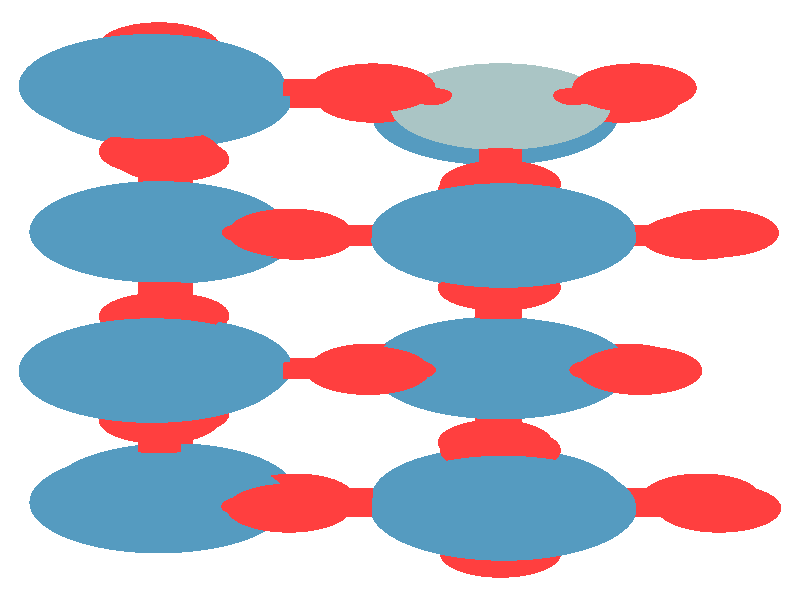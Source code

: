 #include "colors.inc"
#include "finish.inc"

global_settings {assumed_gamma 1 max_trace_level 6}
background {color White}
camera {perspective
  right -7.20*x up 13.78*y
  direction 50.00*z
  location <0,0,50.00> look_at <0,0,0>}
light_source {<  2.00,   3.00,  40.00> color White
  area_light <0.70, 0, 0>, <0, 0.70, 0>, 3, 3
  adaptive 1 jitter}

#declare simple = finish {phong 0.7}
#declare pale = finish {ambient .5 diffuse .85 roughness .001 specular 0.200 }
#declare intermediate = finish {ambient 0.3 diffuse 0.6 specular 0.10 roughness 0.04 }
#declare vmd = finish {ambient .0 diffuse .65 phong 0.1 phong_size 40. specular 0.500 }
#declare jmol = finish {ambient .2 diffuse .6 specular 1 roughness .001 metallic}
#declare ase2 = finish {ambient 0.05 brilliance 3 diffuse 0.6 metallic specular 0.70 roughness 0.04 reflection 0.15}
#declare ase3 = finish {ambient .15 brilliance 2 diffuse .6 metallic specular 1. roughness .001 reflection .0}
#declare glass = finish {ambient .05 diffuse .3 specular 1. roughness .001}
#declare glass2 = finish {ambient .0 diffuse .3 specular 1. reflection .25 roughness .001}
#declare Rcell = 0.100;
#declare Rbond = 0.200;

#macro atom(LOC, R, COL, TRANS, FIN)
  sphere{LOC, R texture{pigment{color COL transmit TRANS} finish{FIN}}}
#end
#macro constrain(LOC, R, COL, TRANS FIN)
union{torus{R, Rcell rotate 45*z texture{pigment{color COL transmit TRANS} finish{FIN}}}
      torus{R, Rcell rotate -45*z texture{pigment{color COL transmit TRANS} finish{FIN}}}
      translate LOC}
#end

atom(<  0.93,  -6.00,  -4.38>, 0.56, rgb <1.00, 0.05, 0.05>, 0.0, ase3) // #0 
atom(<  0.93,  -6.00,  -1.46>, 0.56, rgb <1.00, 0.05, 0.05>, 0.0, ase3) // #1 
atom(< -1.00,  -4.78,  -2.92>, 0.56, rgb <1.00, 0.05, 0.05>, 0.0, ase3) // #2 
atom(< -1.00,  -4.78,   0.00>, 0.56, rgb <1.00, 0.05, 0.05>, 0.0, ase3) // #3 
atom(<  2.87,  -4.78,  -2.92>, 0.56, rgb <1.00, 0.05, 0.05>, 0.0, ase3) // #4 
atom(<  2.87,  -4.78,   0.00>, 0.56, rgb <1.00, 0.05, 0.05>, 0.0, ase3) // #5 
atom(<  0.93,  -3.55,  -4.38>, 0.56, rgb <1.00, 0.05, 0.05>, 0.0, ase3) // #6 
atom(<  0.93,  -3.55,  -1.46>, 0.56, rgb <1.00, 0.05, 0.05>, 0.0, ase3) // #7 
atom(< -2.23,  -2.84,  -4.38>, 0.56, rgb <1.00, 0.05, 0.05>, 0.0, ase3) // #8 
atom(< -2.23,  -2.84,  -1.46>, 0.56, rgb <1.00, 0.05, 0.05>, 0.0, ase3) // #9 
atom(< -0.29,  -1.62,  -2.92>, 0.56, rgb <1.00, 0.05, 0.05>, 0.0, ase3) // #10 
atom(< -0.29,  -1.62,   0.00>, 0.56, rgb <1.00, 0.05, 0.05>, 0.0, ase3) // #11 
atom(<  2.16,  -1.62,  -2.92>, 0.56, rgb <1.00, 0.05, 0.05>, 0.0, ase3) // #12 
atom(<  2.16,  -1.62,   0.00>, 0.56, rgb <1.00, 0.05, 0.05>, 0.0, ase3) // #13 
atom(< -2.23,  -0.39,  -4.38>, 0.56, rgb <1.00, 0.05, 0.05>, 0.0, ase3) // #14 
atom(< -2.23,  -0.39,  -1.46>, 0.56, rgb <1.00, 0.05, 0.05>, 0.0, ase3) // #15 
atom(<  0.93,   0.30,  -4.38>, 0.56, rgb <1.00, 0.05, 0.05>, 0.0, ase3) // #16 
atom(<  0.93,   0.30,  -1.46>, 0.56, rgb <1.00, 0.05, 0.05>, 0.0, ase3) // #17 
atom(< -0.99,   1.54,  -2.92>, 0.56, rgb <1.00, 0.05, 0.05>, 0.0, ase3) // #18 
atom(< -0.99,   1.54,  -0.00>, 0.56, rgb <1.00, 0.05, 0.05>, 0.0, ase3) // #19 
atom(<  2.85,   1.54,  -2.92>, 0.56, rgb <1.00, 0.05, 0.05>, 0.0, ase3) // #20 
atom(<  2.85,   1.54,  -0.00>, 0.56, rgb <1.00, 0.05, 0.05>, 0.0, ase3) // #21 
atom(<  0.93,   2.74,  -4.38>, 0.56, rgb <1.00, 0.05, 0.05>, 0.0, ase3) // #22 
atom(<  0.93,   2.74,  -1.46>, 0.56, rgb <1.00, 0.05, 0.05>, 0.0, ase3) // #23 
atom(< -2.23,   3.51,  -4.38>, 0.56, rgb <1.00, 0.05, 0.05>, 0.0, ase3) // #24 
atom(< -2.23,   3.51,  -1.46>, 0.56, rgb <1.00, 0.05, 0.05>, 0.0, ase3) // #25 
atom(< -0.24,   4.87,  -2.92>, 0.56, rgb <1.00, 0.05, 0.05>, 0.0, ase3) // #26 
atom(< -0.24,   4.87,  -0.00>, 0.56, rgb <1.00, 0.05, 0.05>, 0.0, ase3) // #27 
atom(<  2.11,   4.87,  -2.92>, 0.56, rgb <1.00, 0.05, 0.05>, 0.0, ase3) // #28 
atom(<  2.11,   4.87,  -0.00>, 0.56, rgb <1.00, 0.05, 0.05>, 0.0, ase3) // #29 
atom(< -2.23,   6.00,  -4.38>, 0.56, rgb <1.00, 0.05, 0.05>, 0.0, ase3) // #30 
atom(< -2.23,   6.00,  -1.46>, 0.56, rgb <1.00, 0.05, 0.05>, 0.0, ase3) // #31 
atom(< -2.23,  -4.78,  -4.38>, 1.20, rgb <0.09, 0.33, 0.53>, 0.0, ase3) // #32 
atom(< -2.23,  -4.78,  -1.46>, 1.20, rgb <0.09, 0.33, 0.53>, 0.0, ase3) // #33 
atom(<  0.93,  -4.78,  -2.92>, 1.20, rgb <0.09, 0.33, 0.53>, 0.0, ase3) // #34 
atom(<  0.93,  -4.78,   0.00>, 1.20, rgb <0.09, 0.33, 0.53>, 0.0, ase3) // #35 
atom(< -2.23,  -1.62,  -2.92>, 1.20, rgb <0.09, 0.33, 0.53>, 0.0, ase3) // #36 
atom(< -2.23,  -1.62,   0.00>, 1.20, rgb <0.09, 0.33, 0.53>, 0.0, ase3) // #37 
atom(<  0.93,  -1.62,  -4.38>, 1.20, rgb <0.09, 0.33, 0.53>, 0.0, ase3) // #38 
atom(<  0.93,  -1.62,  -1.46>, 1.20, rgb <0.09, 0.33, 0.53>, 0.0, ase3) // #39 
atom(< -2.23,   1.61,  -4.38>, 1.20, rgb <0.09, 0.33, 0.53>, 0.0, ase3) // #40 
atom(< -2.23,   1.61,  -1.46>, 1.20, rgb <0.09, 0.33, 0.53>, 0.0, ase3) // #41 
atom(<  0.93,   1.48,  -2.92>, 1.20, rgb <0.09, 0.33, 0.53>, 0.0, ase3) // #42 
atom(<  0.93,   1.48,  -0.00>, 1.20, rgb <0.09, 0.33, 0.53>, 0.0, ase3) // #43 
atom(< -2.23,   4.90,  -2.92>, 1.20, rgb <0.09, 0.33, 0.53>, 0.0, ase3) // #44 
atom(< -2.23,   4.90,  -0.00>, 1.20, rgb <0.09, 0.33, 0.53>, 0.0, ase3) // #45 
atom(<  0.93,   4.57,  -4.38>, 1.20, rgb <0.09, 0.33, 0.53>, 0.0, ase3) // #46 
atom(<  0.93,   4.57,  -1.46>, 1.02, rgb <0.40, 0.56, 0.56>, 0.0, ase3) // #47 
cylinder {< -2.23,  -4.78,  -4.38>, < -1.62,  -4.78,  -3.65>, Rbond texture{pigment {color rgb <0.09, 0.33, 0.53> transmit 0.0} finish{ase3}}}
cylinder {< -1.00,  -4.78,  -2.92>, < -1.62,  -4.78,  -3.65>, Rbond texture{pigment {color rgb <1.00, 0.05, 0.05> transmit 0.0} finish{ase3}}}
cylinder {< -2.23,  -4.78,  -4.38>, < -2.23,  -3.81,  -4.38>, Rbond texture{pigment {color rgb <0.09, 0.33, 0.53> transmit 0.0} finish{ase3}}}
cylinder {< -2.23,  -2.84,  -4.38>, < -2.23,  -3.81,  -4.38>, Rbond texture{pigment {color rgb <1.00, 0.05, 0.05> transmit 0.0} finish{ase3}}}
cylinder {< -2.23,  -4.78,  -1.46>, < -1.62,  -4.78,  -2.19>, Rbond texture{pigment {color rgb <0.09, 0.33, 0.53> transmit 0.0} finish{ase3}}}
cylinder {< -1.00,  -4.78,  -2.92>, < -1.62,  -4.78,  -2.19>, Rbond texture{pigment {color rgb <1.00, 0.05, 0.05> transmit 0.0} finish{ase3}}}
cylinder {< -2.23,  -4.78,  -1.46>, < -1.62,  -4.78,  -0.73>, Rbond texture{pigment {color rgb <0.09, 0.33, 0.53> transmit 0.0} finish{ase3}}}
cylinder {< -1.00,  -4.78,   0.00>, < -1.62,  -4.78,  -0.73>, Rbond texture{pigment {color rgb <1.00, 0.05, 0.05> transmit 0.0} finish{ase3}}}
cylinder {< -2.23,  -4.78,  -1.46>, < -2.23,  -3.81,  -1.46>, Rbond texture{pigment {color rgb <0.09, 0.33, 0.53> transmit 0.0} finish{ase3}}}
cylinder {< -2.23,  -2.84,  -1.46>, < -2.23,  -3.81,  -1.46>, Rbond texture{pigment {color rgb <1.00, 0.05, 0.05> transmit 0.0} finish{ase3}}}
cylinder {<  0.93,  -4.78,  -2.92>, <  0.93,  -5.39,  -3.65>, Rbond texture{pigment {color rgb <0.09, 0.33, 0.53> transmit 0.0} finish{ase3}}}
cylinder {<  0.93,  -6.00,  -4.38>, <  0.93,  -5.39,  -3.65>, Rbond texture{pigment {color rgb <1.00, 0.05, 0.05> transmit 0.0} finish{ase3}}}
cylinder {<  0.93,  -4.78,  -2.92>, <  0.93,  -5.39,  -2.19>, Rbond texture{pigment {color rgb <0.09, 0.33, 0.53> transmit 0.0} finish{ase3}}}
cylinder {<  0.93,  -6.00,  -1.46>, <  0.93,  -5.39,  -2.19>, Rbond texture{pigment {color rgb <1.00, 0.05, 0.05> transmit 0.0} finish{ase3}}}
cylinder {<  0.93,  -4.78,  -2.92>, < -0.04,  -4.78,  -2.92>, Rbond texture{pigment {color rgb <0.09, 0.33, 0.53> transmit 0.0} finish{ase3}}}
cylinder {< -1.00,  -4.78,  -2.92>, < -0.04,  -4.78,  -2.92>, Rbond texture{pigment {color rgb <1.00, 0.05, 0.05> transmit 0.0} finish{ase3}}}
cylinder {<  0.93,  -4.78,  -2.92>, <  1.90,  -4.78,  -2.92>, Rbond texture{pigment {color rgb <0.09, 0.33, 0.53> transmit 0.0} finish{ase3}}}
cylinder {<  2.87,  -4.78,  -2.92>, <  1.90,  -4.78,  -2.92>, Rbond texture{pigment {color rgb <1.00, 0.05, 0.05> transmit 0.0} finish{ase3}}}
cylinder {<  0.93,  -4.78,  -2.92>, <  0.93,  -4.16,  -3.65>, Rbond texture{pigment {color rgb <0.09, 0.33, 0.53> transmit 0.0} finish{ase3}}}
cylinder {<  0.93,  -3.55,  -4.38>, <  0.93,  -4.16,  -3.65>, Rbond texture{pigment {color rgb <1.00, 0.05, 0.05> transmit 0.0} finish{ase3}}}
cylinder {<  0.93,  -4.78,  -2.92>, <  0.93,  -4.16,  -2.19>, Rbond texture{pigment {color rgb <0.09, 0.33, 0.53> transmit 0.0} finish{ase3}}}
cylinder {<  0.93,  -3.55,  -1.46>, <  0.93,  -4.16,  -2.19>, Rbond texture{pigment {color rgb <1.00, 0.05, 0.05> transmit 0.0} finish{ase3}}}
cylinder {<  0.93,  -4.78,   0.00>, <  0.93,  -5.39,  -0.73>, Rbond texture{pigment {color rgb <0.09, 0.33, 0.53> transmit 0.0} finish{ase3}}}
cylinder {<  0.93,  -6.00,  -1.46>, <  0.93,  -5.39,  -0.73>, Rbond texture{pigment {color rgb <1.00, 0.05, 0.05> transmit 0.0} finish{ase3}}}
cylinder {<  0.93,  -4.78,   0.00>, < -0.04,  -4.78,   0.00>, Rbond texture{pigment {color rgb <0.09, 0.33, 0.53> transmit 0.0} finish{ase3}}}
cylinder {< -1.00,  -4.78,   0.00>, < -0.04,  -4.78,   0.00>, Rbond texture{pigment {color rgb <1.00, 0.05, 0.05> transmit 0.0} finish{ase3}}}
cylinder {<  0.93,  -4.78,   0.00>, <  1.90,  -4.78,   0.00>, Rbond texture{pigment {color rgb <0.09, 0.33, 0.53> transmit 0.0} finish{ase3}}}
cylinder {<  2.87,  -4.78,   0.00>, <  1.90,  -4.78,   0.00>, Rbond texture{pigment {color rgb <1.00, 0.05, 0.05> transmit 0.0} finish{ase3}}}
cylinder {<  0.93,  -4.78,   0.00>, <  0.93,  -4.16,  -0.73>, Rbond texture{pigment {color rgb <0.09, 0.33, 0.53> transmit 0.0} finish{ase3}}}
cylinder {<  0.93,  -3.55,  -1.46>, <  0.93,  -4.16,  -0.73>, Rbond texture{pigment {color rgb <1.00, 0.05, 0.05> transmit 0.0} finish{ase3}}}
cylinder {< -2.23,  -1.62,  -2.92>, < -2.23,  -2.23,  -3.65>, Rbond texture{pigment {color rgb <0.09, 0.33, 0.53> transmit 0.0} finish{ase3}}}
cylinder {< -2.23,  -2.84,  -4.38>, < -2.23,  -2.23,  -3.65>, Rbond texture{pigment {color rgb <1.00, 0.05, 0.05> transmit 0.0} finish{ase3}}}
cylinder {< -2.23,  -1.62,  -2.92>, < -2.23,  -2.23,  -2.19>, Rbond texture{pigment {color rgb <0.09, 0.33, 0.53> transmit 0.0} finish{ase3}}}
cylinder {< -2.23,  -2.84,  -1.46>, < -2.23,  -2.23,  -2.19>, Rbond texture{pigment {color rgb <1.00, 0.05, 0.05> transmit 0.0} finish{ase3}}}
cylinder {< -2.23,  -1.62,  -2.92>, < -1.26,  -1.62,  -2.92>, Rbond texture{pigment {color rgb <0.09, 0.33, 0.53> transmit 0.0} finish{ase3}}}
cylinder {< -0.29,  -1.62,  -2.92>, < -1.26,  -1.62,  -2.92>, Rbond texture{pigment {color rgb <1.00, 0.05, 0.05> transmit 0.0} finish{ase3}}}
cylinder {< -2.23,  -1.62,  -2.92>, < -2.23,  -1.01,  -3.65>, Rbond texture{pigment {color rgb <0.09, 0.33, 0.53> transmit 0.0} finish{ase3}}}
cylinder {< -2.23,  -0.39,  -4.38>, < -2.23,  -1.01,  -3.65>, Rbond texture{pigment {color rgb <1.00, 0.05, 0.05> transmit 0.0} finish{ase3}}}
cylinder {< -2.23,  -1.62,  -2.92>, < -2.23,  -1.01,  -2.19>, Rbond texture{pigment {color rgb <0.09, 0.33, 0.53> transmit 0.0} finish{ase3}}}
cylinder {< -2.23,  -0.39,  -1.46>, < -2.23,  -1.01,  -2.19>, Rbond texture{pigment {color rgb <1.00, 0.05, 0.05> transmit 0.0} finish{ase3}}}
cylinder {< -2.23,  -1.62,   0.00>, < -2.23,  -2.23,  -0.73>, Rbond texture{pigment {color rgb <0.09, 0.33, 0.53> transmit 0.0} finish{ase3}}}
cylinder {< -2.23,  -2.84,  -1.46>, < -2.23,  -2.23,  -0.73>, Rbond texture{pigment {color rgb <1.00, 0.05, 0.05> transmit 0.0} finish{ase3}}}
cylinder {< -2.23,  -1.62,   0.00>, < -1.26,  -1.62,   0.00>, Rbond texture{pigment {color rgb <0.09, 0.33, 0.53> transmit 0.0} finish{ase3}}}
cylinder {< -0.29,  -1.62,   0.00>, < -1.26,  -1.62,   0.00>, Rbond texture{pigment {color rgb <1.00, 0.05, 0.05> transmit 0.0} finish{ase3}}}
cylinder {< -2.23,  -1.62,   0.00>, < -2.23,  -1.01,  -0.73>, Rbond texture{pigment {color rgb <0.09, 0.33, 0.53> transmit 0.0} finish{ase3}}}
cylinder {< -2.23,  -0.39,  -1.46>, < -2.23,  -1.01,  -0.73>, Rbond texture{pigment {color rgb <1.00, 0.05, 0.05> transmit 0.0} finish{ase3}}}
cylinder {<  0.93,  -1.62,  -4.38>, <  0.93,  -2.58,  -4.38>, Rbond texture{pigment {color rgb <0.09, 0.33, 0.53> transmit 0.0} finish{ase3}}}
cylinder {<  0.93,  -3.55,  -4.38>, <  0.93,  -2.58,  -4.38>, Rbond texture{pigment {color rgb <1.00, 0.05, 0.05> transmit 0.0} finish{ase3}}}
cylinder {<  0.93,  -1.62,  -4.38>, <  0.32,  -1.62,  -3.65>, Rbond texture{pigment {color rgb <0.09, 0.33, 0.53> transmit 0.0} finish{ase3}}}
cylinder {< -0.29,  -1.62,  -2.92>, <  0.32,  -1.62,  -3.65>, Rbond texture{pigment {color rgb <1.00, 0.05, 0.05> transmit 0.0} finish{ase3}}}
cylinder {<  0.93,  -1.62,  -4.38>, <  1.54,  -1.62,  -3.65>, Rbond texture{pigment {color rgb <0.09, 0.33, 0.53> transmit 0.0} finish{ase3}}}
cylinder {<  2.16,  -1.62,  -2.92>, <  1.54,  -1.62,  -3.65>, Rbond texture{pigment {color rgb <1.00, 0.05, 0.05> transmit 0.0} finish{ase3}}}
cylinder {<  0.93,  -1.62,  -4.38>, <  0.93,  -0.66,  -4.38>, Rbond texture{pigment {color rgb <0.09, 0.33, 0.53> transmit 0.0} finish{ase3}}}
cylinder {<  0.93,   0.30,  -4.38>, <  0.93,  -0.66,  -4.38>, Rbond texture{pigment {color rgb <1.00, 0.05, 0.05> transmit 0.0} finish{ase3}}}
cylinder {<  0.93,  -1.62,  -1.46>, <  0.93,  -2.58,  -1.46>, Rbond texture{pigment {color rgb <0.09, 0.33, 0.53> transmit 0.0} finish{ase3}}}
cylinder {<  0.93,  -3.55,  -1.46>, <  0.93,  -2.58,  -1.46>, Rbond texture{pigment {color rgb <1.00, 0.05, 0.05> transmit 0.0} finish{ase3}}}
cylinder {<  0.93,  -1.62,  -1.46>, <  0.32,  -1.62,  -2.19>, Rbond texture{pigment {color rgb <0.09, 0.33, 0.53> transmit 0.0} finish{ase3}}}
cylinder {< -0.29,  -1.62,  -2.92>, <  0.32,  -1.62,  -2.19>, Rbond texture{pigment {color rgb <1.00, 0.05, 0.05> transmit 0.0} finish{ase3}}}
cylinder {<  0.93,  -1.62,  -1.46>, <  0.32,  -1.62,  -0.73>, Rbond texture{pigment {color rgb <0.09, 0.33, 0.53> transmit 0.0} finish{ase3}}}
cylinder {< -0.29,  -1.62,   0.00>, <  0.32,  -1.62,  -0.73>, Rbond texture{pigment {color rgb <1.00, 0.05, 0.05> transmit 0.0} finish{ase3}}}
cylinder {<  0.93,  -1.62,  -1.46>, <  1.54,  -1.62,  -2.19>, Rbond texture{pigment {color rgb <0.09, 0.33, 0.53> transmit 0.0} finish{ase3}}}
cylinder {<  2.16,  -1.62,  -2.92>, <  1.54,  -1.62,  -2.19>, Rbond texture{pigment {color rgb <1.00, 0.05, 0.05> transmit 0.0} finish{ase3}}}
cylinder {<  0.93,  -1.62,  -1.46>, <  1.54,  -1.62,  -0.73>, Rbond texture{pigment {color rgb <0.09, 0.33, 0.53> transmit 0.0} finish{ase3}}}
cylinder {<  2.16,  -1.62,   0.00>, <  1.54,  -1.62,  -0.73>, Rbond texture{pigment {color rgb <1.00, 0.05, 0.05> transmit 0.0} finish{ase3}}}
cylinder {<  0.93,  -1.62,  -1.46>, <  0.93,  -0.66,  -1.46>, Rbond texture{pigment {color rgb <0.09, 0.33, 0.53> transmit 0.0} finish{ase3}}}
cylinder {<  0.93,   0.30,  -1.46>, <  0.93,  -0.66,  -1.46>, Rbond texture{pigment {color rgb <1.00, 0.05, 0.05> transmit 0.0} finish{ase3}}}
cylinder {< -2.23,   1.61,  -4.38>, < -2.23,   0.61,  -4.38>, Rbond texture{pigment {color rgb <0.09, 0.33, 0.53> transmit 0.0} finish{ase3}}}
cylinder {< -2.23,  -0.39,  -4.38>, < -2.23,   0.61,  -4.38>, Rbond texture{pigment {color rgb <1.00, 0.05, 0.05> transmit 0.0} finish{ase3}}}
cylinder {< -2.23,   1.61,  -4.38>, < -1.61,   1.57,  -3.65>, Rbond texture{pigment {color rgb <0.09, 0.33, 0.53> transmit 0.0} finish{ase3}}}
cylinder {< -0.99,   1.54,  -2.92>, < -1.61,   1.57,  -3.65>, Rbond texture{pigment {color rgb <1.00, 0.05, 0.05> transmit 0.0} finish{ase3}}}
cylinder {< -2.23,   1.61,  -4.38>, < -2.23,   2.56,  -4.38>, Rbond texture{pigment {color rgb <0.09, 0.33, 0.53> transmit 0.0} finish{ase3}}}
cylinder {< -2.23,   3.51,  -4.38>, < -2.23,   2.56,  -4.38>, Rbond texture{pigment {color rgb <1.00, 0.05, 0.05> transmit 0.0} finish{ase3}}}
cylinder {< -2.23,   1.61,  -1.46>, < -2.23,   0.61,  -1.46>, Rbond texture{pigment {color rgb <0.09, 0.33, 0.53> transmit 0.0} finish{ase3}}}
cylinder {< -2.23,  -0.39,  -1.46>, < -2.23,   0.61,  -1.46>, Rbond texture{pigment {color rgb <1.00, 0.05, 0.05> transmit 0.0} finish{ase3}}}
cylinder {< -2.23,   1.61,  -1.46>, < -1.61,   1.57,  -2.19>, Rbond texture{pigment {color rgb <0.09, 0.33, 0.53> transmit 0.0} finish{ase3}}}
cylinder {< -0.99,   1.54,  -2.92>, < -1.61,   1.57,  -2.19>, Rbond texture{pigment {color rgb <1.00, 0.05, 0.05> transmit 0.0} finish{ase3}}}
cylinder {< -2.23,   1.61,  -1.46>, < -1.61,   1.57,  -0.73>, Rbond texture{pigment {color rgb <0.09, 0.33, 0.53> transmit 0.0} finish{ase3}}}
cylinder {< -0.99,   1.54,  -0.00>, < -1.61,   1.57,  -0.73>, Rbond texture{pigment {color rgb <1.00, 0.05, 0.05> transmit 0.0} finish{ase3}}}
cylinder {< -2.23,   1.61,  -1.46>, < -2.23,   2.56,  -1.46>, Rbond texture{pigment {color rgb <0.09, 0.33, 0.53> transmit 0.0} finish{ase3}}}
cylinder {< -2.23,   3.51,  -1.46>, < -2.23,   2.56,  -1.46>, Rbond texture{pigment {color rgb <1.00, 0.05, 0.05> transmit 0.0} finish{ase3}}}
cylinder {<  0.93,   1.48,  -2.92>, <  0.93,   0.89,  -3.65>, Rbond texture{pigment {color rgb <0.09, 0.33, 0.53> transmit 0.0} finish{ase3}}}
cylinder {<  0.93,   0.30,  -4.38>, <  0.93,   0.89,  -3.65>, Rbond texture{pigment {color rgb <1.00, 0.05, 0.05> transmit 0.0} finish{ase3}}}
cylinder {<  0.93,   1.48,  -2.92>, <  0.93,   0.89,  -2.19>, Rbond texture{pigment {color rgb <0.09, 0.33, 0.53> transmit 0.0} finish{ase3}}}
cylinder {<  0.93,   0.30,  -1.46>, <  0.93,   0.89,  -2.19>, Rbond texture{pigment {color rgb <1.00, 0.05, 0.05> transmit 0.0} finish{ase3}}}
cylinder {<  0.93,   1.48,  -2.92>, < -0.03,   1.51,  -2.92>, Rbond texture{pigment {color rgb <0.09, 0.33, 0.53> transmit 0.0} finish{ase3}}}
cylinder {< -0.99,   1.54,  -2.92>, < -0.03,   1.51,  -2.92>, Rbond texture{pigment {color rgb <1.00, 0.05, 0.05> transmit 0.0} finish{ase3}}}
cylinder {<  0.93,   1.48,  -2.92>, <  1.89,   1.51,  -2.92>, Rbond texture{pigment {color rgb <0.09, 0.33, 0.53> transmit 0.0} finish{ase3}}}
cylinder {<  2.85,   1.54,  -2.92>, <  1.89,   1.51,  -2.92>, Rbond texture{pigment {color rgb <1.00, 0.05, 0.05> transmit 0.0} finish{ase3}}}
cylinder {<  0.93,   1.48,  -2.92>, <  0.93,   2.11,  -3.65>, Rbond texture{pigment {color rgb <0.09, 0.33, 0.53> transmit 0.0} finish{ase3}}}
cylinder {<  0.93,   2.74,  -4.38>, <  0.93,   2.11,  -3.65>, Rbond texture{pigment {color rgb <1.00, 0.05, 0.05> transmit 0.0} finish{ase3}}}
cylinder {<  0.93,   1.48,  -2.92>, <  0.93,   2.11,  -2.19>, Rbond texture{pigment {color rgb <0.09, 0.33, 0.53> transmit 0.0} finish{ase3}}}
cylinder {<  0.93,   2.74,  -1.46>, <  0.93,   2.11,  -2.19>, Rbond texture{pigment {color rgb <1.00, 0.05, 0.05> transmit 0.0} finish{ase3}}}
cylinder {<  0.93,   1.48,  -0.00>, <  0.93,   0.89,  -0.73>, Rbond texture{pigment {color rgb <0.09, 0.33, 0.53> transmit 0.0} finish{ase3}}}
cylinder {<  0.93,   0.30,  -1.46>, <  0.93,   0.89,  -0.73>, Rbond texture{pigment {color rgb <1.00, 0.05, 0.05> transmit 0.0} finish{ase3}}}
cylinder {<  0.93,   1.48,  -0.00>, < -0.03,   1.51,  -0.00>, Rbond texture{pigment {color rgb <0.09, 0.33, 0.53> transmit 0.0} finish{ase3}}}
cylinder {< -0.99,   1.54,  -0.00>, < -0.03,   1.51,  -0.00>, Rbond texture{pigment {color rgb <1.00, 0.05, 0.05> transmit 0.0} finish{ase3}}}
cylinder {<  0.93,   1.48,  -0.00>, <  1.89,   1.51,  -0.00>, Rbond texture{pigment {color rgb <0.09, 0.33, 0.53> transmit 0.0} finish{ase3}}}
cylinder {<  2.85,   1.54,  -0.00>, <  1.89,   1.51,  -0.00>, Rbond texture{pigment {color rgb <1.00, 0.05, 0.05> transmit 0.0} finish{ase3}}}
cylinder {<  0.93,   1.48,  -0.00>, <  0.93,   2.11,  -0.73>, Rbond texture{pigment {color rgb <0.09, 0.33, 0.53> transmit 0.0} finish{ase3}}}
cylinder {<  0.93,   2.74,  -1.46>, <  0.93,   2.11,  -0.73>, Rbond texture{pigment {color rgb <1.00, 0.05, 0.05> transmit 0.0} finish{ase3}}}
cylinder {< -2.23,   4.90,  -2.92>, < -2.23,   4.20,  -3.65>, Rbond texture{pigment {color rgb <0.09, 0.33, 0.53> transmit 0.0} finish{ase3}}}
cylinder {< -2.23,   3.51,  -4.38>, < -2.23,   4.20,  -3.65>, Rbond texture{pigment {color rgb <1.00, 0.05, 0.05> transmit 0.0} finish{ase3}}}
cylinder {< -2.23,   4.90,  -2.92>, < -2.23,   4.20,  -2.19>, Rbond texture{pigment {color rgb <0.09, 0.33, 0.53> transmit 0.0} finish{ase3}}}
cylinder {< -2.23,   3.51,  -1.46>, < -2.23,   4.20,  -2.19>, Rbond texture{pigment {color rgb <1.00, 0.05, 0.05> transmit 0.0} finish{ase3}}}
cylinder {< -2.23,   4.90,  -2.92>, < -1.23,   4.88,  -2.92>, Rbond texture{pigment {color rgb <0.09, 0.33, 0.53> transmit 0.0} finish{ase3}}}
cylinder {< -0.24,   4.87,  -2.92>, < -1.23,   4.88,  -2.92>, Rbond texture{pigment {color rgb <1.00, 0.05, 0.05> transmit 0.0} finish{ase3}}}
cylinder {< -2.23,   4.90,  -2.92>, < -2.23,   5.45,  -3.65>, Rbond texture{pigment {color rgb <0.09, 0.33, 0.53> transmit 0.0} finish{ase3}}}
cylinder {< -2.23,   6.00,  -4.38>, < -2.23,   5.45,  -3.65>, Rbond texture{pigment {color rgb <1.00, 0.05, 0.05> transmit 0.0} finish{ase3}}}
cylinder {< -2.23,   4.90,  -2.92>, < -2.23,   5.45,  -2.19>, Rbond texture{pigment {color rgb <0.09, 0.33, 0.53> transmit 0.0} finish{ase3}}}
cylinder {< -2.23,   6.00,  -1.46>, < -2.23,   5.45,  -2.19>, Rbond texture{pigment {color rgb <1.00, 0.05, 0.05> transmit 0.0} finish{ase3}}}
cylinder {< -2.23,   4.90,  -0.00>, < -2.23,   4.20,  -0.73>, Rbond texture{pigment {color rgb <0.09, 0.33, 0.53> transmit 0.0} finish{ase3}}}
cylinder {< -2.23,   3.51,  -1.46>, < -2.23,   4.20,  -0.73>, Rbond texture{pigment {color rgb <1.00, 0.05, 0.05> transmit 0.0} finish{ase3}}}
cylinder {< -2.23,   4.90,  -0.00>, < -1.23,   4.88,  -0.00>, Rbond texture{pigment {color rgb <0.09, 0.33, 0.53> transmit 0.0} finish{ase3}}}
cylinder {< -0.24,   4.87,  -0.00>, < -1.23,   4.88,  -0.00>, Rbond texture{pigment {color rgb <1.00, 0.05, 0.05> transmit 0.0} finish{ase3}}}
cylinder {< -2.23,   4.90,  -0.00>, < -2.23,   5.45,  -0.73>, Rbond texture{pigment {color rgb <0.09, 0.33, 0.53> transmit 0.0} finish{ase3}}}
cylinder {< -2.23,   6.00,  -1.46>, < -2.23,   5.45,  -0.73>, Rbond texture{pigment {color rgb <1.00, 0.05, 0.05> transmit 0.0} finish{ase3}}}
cylinder {<  0.93,   4.57,  -4.38>, <  0.93,   3.66,  -4.38>, Rbond texture{pigment {color rgb <0.09, 0.33, 0.53> transmit 0.0} finish{ase3}}}
cylinder {<  0.93,   2.74,  -4.38>, <  0.93,   3.66,  -4.38>, Rbond texture{pigment {color rgb <1.00, 0.05, 0.05> transmit 0.0} finish{ase3}}}
cylinder {<  0.93,   4.57,  -4.38>, <  0.35,   4.72,  -3.65>, Rbond texture{pigment {color rgb <0.09, 0.33, 0.53> transmit 0.0} finish{ase3}}}
cylinder {< -0.24,   4.87,  -2.92>, <  0.35,   4.72,  -3.65>, Rbond texture{pigment {color rgb <1.00, 0.05, 0.05> transmit 0.0} finish{ase3}}}
cylinder {<  0.93,   4.57,  -4.38>, <  1.52,   4.72,  -3.65>, Rbond texture{pigment {color rgb <0.09, 0.33, 0.53> transmit 0.0} finish{ase3}}}
cylinder {<  2.11,   4.87,  -2.92>, <  1.52,   4.72,  -3.65>, Rbond texture{pigment {color rgb <1.00, 0.05, 0.05> transmit 0.0} finish{ase3}}}
cylinder {<  0.93,   4.57,  -1.46>, <  0.93,   3.66,  -1.46>, Rbond texture{pigment {color rgb <0.40, 0.56, 0.56> transmit 0.0} finish{ase3}}}
cylinder {<  0.93,   2.74,  -1.46>, <  0.93,   3.66,  -1.46>, Rbond texture{pigment {color rgb <1.00, 0.05, 0.05> transmit 0.0} finish{ase3}}}
cylinder {<  0.93,   4.57,  -1.46>, <  0.35,   4.72,  -2.19>, Rbond texture{pigment {color rgb <0.40, 0.56, 0.56> transmit 0.0} finish{ase3}}}
cylinder {< -0.24,   4.87,  -2.92>, <  0.35,   4.72,  -2.19>, Rbond texture{pigment {color rgb <1.00, 0.05, 0.05> transmit 0.0} finish{ase3}}}
cylinder {<  0.93,   4.57,  -1.46>, <  0.35,   4.72,  -0.73>, Rbond texture{pigment {color rgb <0.40, 0.56, 0.56> transmit 0.0} finish{ase3}}}
cylinder {< -0.24,   4.87,  -0.00>, <  0.35,   4.72,  -0.73>, Rbond texture{pigment {color rgb <1.00, 0.05, 0.05> transmit 0.0} finish{ase3}}}
cylinder {<  0.93,   4.57,  -1.46>, <  1.52,   4.72,  -2.19>, Rbond texture{pigment {color rgb <0.40, 0.56, 0.56> transmit 0.0} finish{ase3}}}
cylinder {<  2.11,   4.87,  -2.92>, <  1.52,   4.72,  -2.19>, Rbond texture{pigment {color rgb <1.00, 0.05, 0.05> transmit 0.0} finish{ase3}}}
cylinder {<  0.93,   4.57,  -1.46>, <  1.52,   4.72,  -0.73>, Rbond texture{pigment {color rgb <0.40, 0.56, 0.56> transmit 0.0} finish{ase3}}}
cylinder {<  2.11,   4.87,  -0.00>, <  1.52,   4.72,  -0.73>, Rbond texture{pigment {color rgb <1.00, 0.05, 0.05> transmit 0.0} finish{ase3}}}

